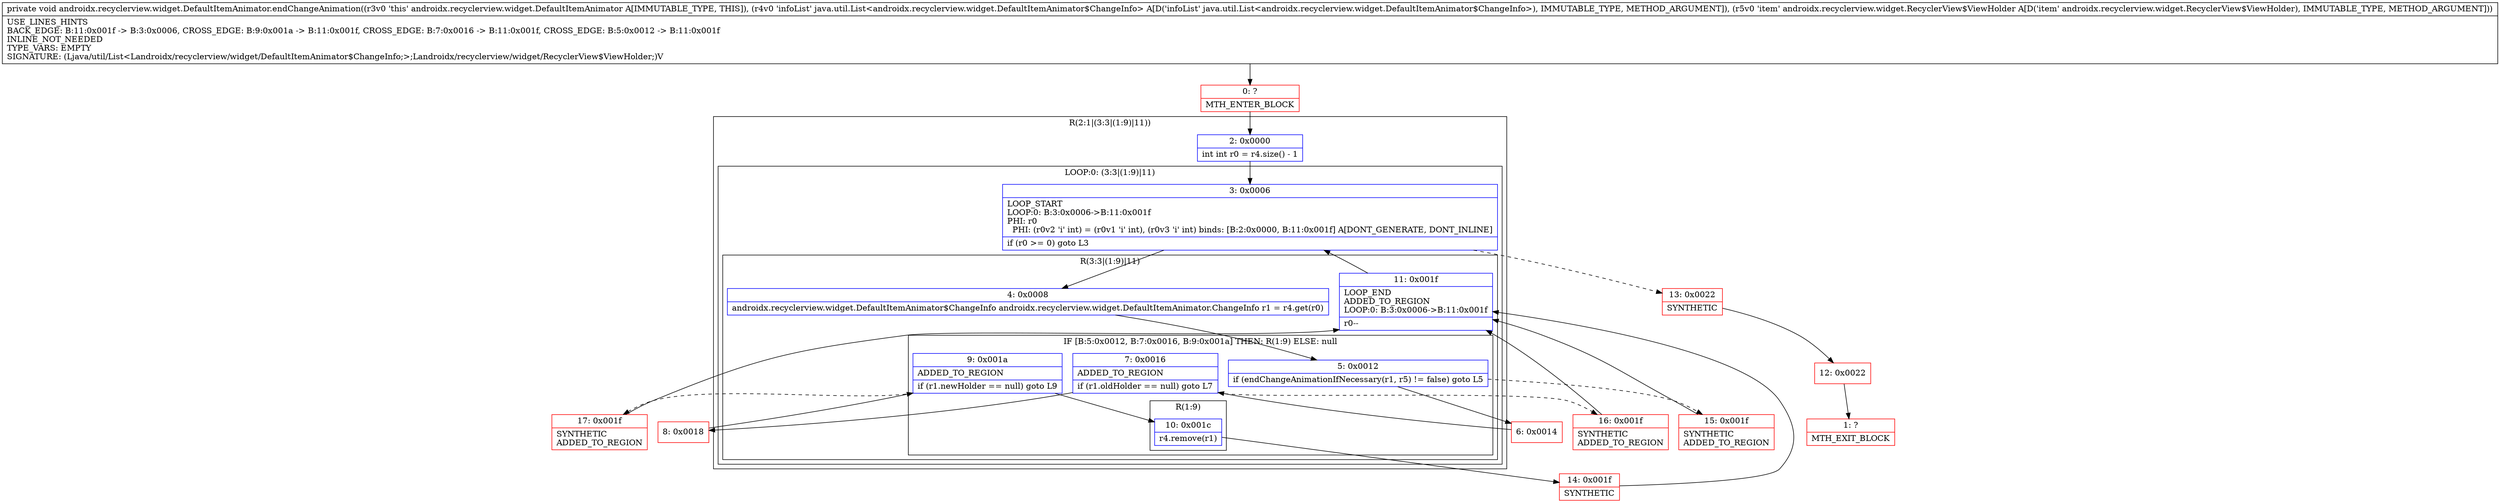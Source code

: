 digraph "CFG forandroidx.recyclerview.widget.DefaultItemAnimator.endChangeAnimation(Ljava\/util\/List;Landroidx\/recyclerview\/widget\/RecyclerView$ViewHolder;)V" {
subgraph cluster_Region_282817572 {
label = "R(2:1|(3:3|(1:9)|11))";
node [shape=record,color=blue];
Node_2 [shape=record,label="{2\:\ 0x0000|int int r0 = r4.size() \- 1\l}"];
subgraph cluster_LoopRegion_1006194672 {
label = "LOOP:0: (3:3|(1:9)|11)";
node [shape=record,color=blue];
Node_3 [shape=record,label="{3\:\ 0x0006|LOOP_START\lLOOP:0: B:3:0x0006\-\>B:11:0x001f\lPHI: r0 \l  PHI: (r0v2 'i' int) = (r0v1 'i' int), (r0v3 'i' int) binds: [B:2:0x0000, B:11:0x001f] A[DONT_GENERATE, DONT_INLINE]\l|if (r0 \>= 0) goto L3\l}"];
subgraph cluster_Region_1997380486 {
label = "R(3:3|(1:9)|11)";
node [shape=record,color=blue];
Node_4 [shape=record,label="{4\:\ 0x0008|androidx.recyclerview.widget.DefaultItemAnimator$ChangeInfo androidx.recyclerview.widget.DefaultItemAnimator.ChangeInfo r1 = r4.get(r0)\l}"];
subgraph cluster_IfRegion_1026907196 {
label = "IF [B:5:0x0012, B:7:0x0016, B:9:0x001a] THEN: R(1:9) ELSE: null";
node [shape=record,color=blue];
Node_5 [shape=record,label="{5\:\ 0x0012|if (endChangeAnimationIfNecessary(r1, r5) != false) goto L5\l}"];
Node_7 [shape=record,label="{7\:\ 0x0016|ADDED_TO_REGION\l|if (r1.oldHolder == null) goto L7\l}"];
Node_9 [shape=record,label="{9\:\ 0x001a|ADDED_TO_REGION\l|if (r1.newHolder == null) goto L9\l}"];
subgraph cluster_Region_1980003818 {
label = "R(1:9)";
node [shape=record,color=blue];
Node_10 [shape=record,label="{10\:\ 0x001c|r4.remove(r1)\l}"];
}
}
Node_11 [shape=record,label="{11\:\ 0x001f|LOOP_END\lADDED_TO_REGION\lLOOP:0: B:3:0x0006\-\>B:11:0x001f\l|r0\-\-\l}"];
}
}
}
Node_0 [shape=record,color=red,label="{0\:\ ?|MTH_ENTER_BLOCK\l}"];
Node_6 [shape=record,color=red,label="{6\:\ 0x0014}"];
Node_8 [shape=record,color=red,label="{8\:\ 0x0018}"];
Node_14 [shape=record,color=red,label="{14\:\ 0x001f|SYNTHETIC\l}"];
Node_17 [shape=record,color=red,label="{17\:\ 0x001f|SYNTHETIC\lADDED_TO_REGION\l}"];
Node_16 [shape=record,color=red,label="{16\:\ 0x001f|SYNTHETIC\lADDED_TO_REGION\l}"];
Node_15 [shape=record,color=red,label="{15\:\ 0x001f|SYNTHETIC\lADDED_TO_REGION\l}"];
Node_13 [shape=record,color=red,label="{13\:\ 0x0022|SYNTHETIC\l}"];
Node_12 [shape=record,color=red,label="{12\:\ 0x0022}"];
Node_1 [shape=record,color=red,label="{1\:\ ?|MTH_EXIT_BLOCK\l}"];
MethodNode[shape=record,label="{private void androidx.recyclerview.widget.DefaultItemAnimator.endChangeAnimation((r3v0 'this' androidx.recyclerview.widget.DefaultItemAnimator A[IMMUTABLE_TYPE, THIS]), (r4v0 'infoList' java.util.List\<androidx.recyclerview.widget.DefaultItemAnimator$ChangeInfo\> A[D('infoList' java.util.List\<androidx.recyclerview.widget.DefaultItemAnimator$ChangeInfo\>), IMMUTABLE_TYPE, METHOD_ARGUMENT]), (r5v0 'item' androidx.recyclerview.widget.RecyclerView$ViewHolder A[D('item' androidx.recyclerview.widget.RecyclerView$ViewHolder), IMMUTABLE_TYPE, METHOD_ARGUMENT]))  | USE_LINES_HINTS\lBACK_EDGE: B:11:0x001f \-\> B:3:0x0006, CROSS_EDGE: B:9:0x001a \-\> B:11:0x001f, CROSS_EDGE: B:7:0x0016 \-\> B:11:0x001f, CROSS_EDGE: B:5:0x0012 \-\> B:11:0x001f\lINLINE_NOT_NEEDED\lTYPE_VARS: EMPTY\lSIGNATURE: (Ljava\/util\/List\<Landroidx\/recyclerview\/widget\/DefaultItemAnimator$ChangeInfo;\>;Landroidx\/recyclerview\/widget\/RecyclerView$ViewHolder;)V\l}"];
MethodNode -> Node_0;Node_2 -> Node_3;
Node_3 -> Node_4;
Node_3 -> Node_13[style=dashed];
Node_4 -> Node_5;
Node_5 -> Node_6;
Node_5 -> Node_15[style=dashed];
Node_7 -> Node_8;
Node_7 -> Node_16[style=dashed];
Node_9 -> Node_10;
Node_9 -> Node_17[style=dashed];
Node_10 -> Node_14;
Node_11 -> Node_3;
Node_0 -> Node_2;
Node_6 -> Node_7;
Node_8 -> Node_9;
Node_14 -> Node_11;
Node_17 -> Node_11;
Node_16 -> Node_11;
Node_15 -> Node_11;
Node_13 -> Node_12;
Node_12 -> Node_1;
}

